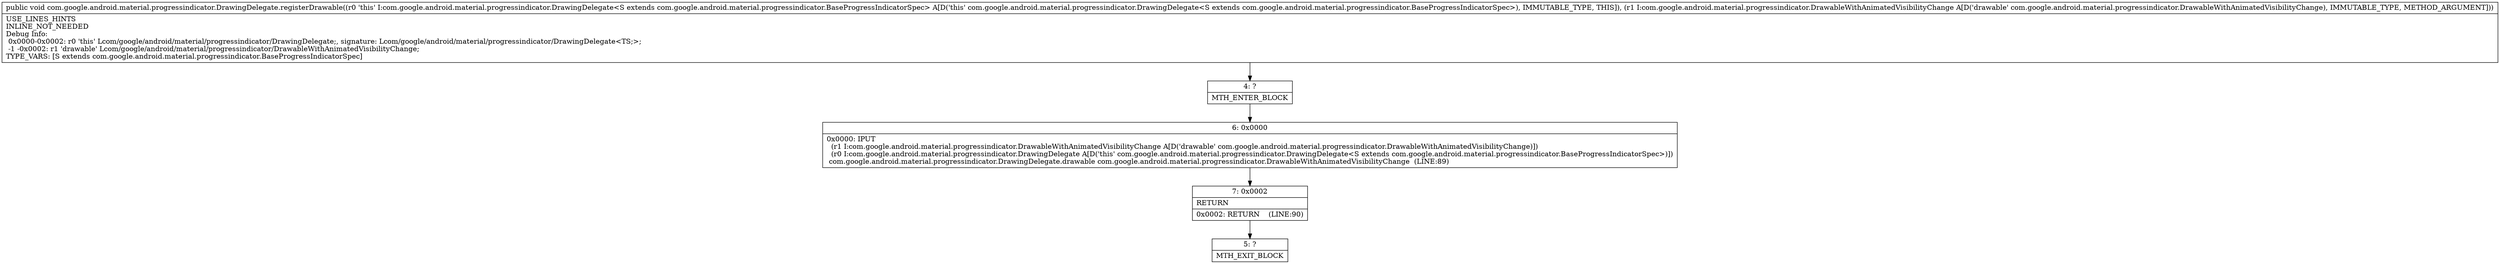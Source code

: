 digraph "CFG forcom.google.android.material.progressindicator.DrawingDelegate.registerDrawable(Lcom\/google\/android\/material\/progressindicator\/DrawableWithAnimatedVisibilityChange;)V" {
Node_4 [shape=record,label="{4\:\ ?|MTH_ENTER_BLOCK\l}"];
Node_6 [shape=record,label="{6\:\ 0x0000|0x0000: IPUT  \l  (r1 I:com.google.android.material.progressindicator.DrawableWithAnimatedVisibilityChange A[D('drawable' com.google.android.material.progressindicator.DrawableWithAnimatedVisibilityChange)])\l  (r0 I:com.google.android.material.progressindicator.DrawingDelegate A[D('this' com.google.android.material.progressindicator.DrawingDelegate\<S extends com.google.android.material.progressindicator.BaseProgressIndicatorSpec\>)])\l com.google.android.material.progressindicator.DrawingDelegate.drawable com.google.android.material.progressindicator.DrawableWithAnimatedVisibilityChange  (LINE:89)\l}"];
Node_7 [shape=record,label="{7\:\ 0x0002|RETURN\l|0x0002: RETURN    (LINE:90)\l}"];
Node_5 [shape=record,label="{5\:\ ?|MTH_EXIT_BLOCK\l}"];
MethodNode[shape=record,label="{public void com.google.android.material.progressindicator.DrawingDelegate.registerDrawable((r0 'this' I:com.google.android.material.progressindicator.DrawingDelegate\<S extends com.google.android.material.progressindicator.BaseProgressIndicatorSpec\> A[D('this' com.google.android.material.progressindicator.DrawingDelegate\<S extends com.google.android.material.progressindicator.BaseProgressIndicatorSpec\>), IMMUTABLE_TYPE, THIS]), (r1 I:com.google.android.material.progressindicator.DrawableWithAnimatedVisibilityChange A[D('drawable' com.google.android.material.progressindicator.DrawableWithAnimatedVisibilityChange), IMMUTABLE_TYPE, METHOD_ARGUMENT]))  | USE_LINES_HINTS\lINLINE_NOT_NEEDED\lDebug Info:\l  0x0000\-0x0002: r0 'this' Lcom\/google\/android\/material\/progressindicator\/DrawingDelegate;, signature: Lcom\/google\/android\/material\/progressindicator\/DrawingDelegate\<TS;\>;\l  \-1 \-0x0002: r1 'drawable' Lcom\/google\/android\/material\/progressindicator\/DrawableWithAnimatedVisibilityChange;\lTYPE_VARS: [S extends com.google.android.material.progressindicator.BaseProgressIndicatorSpec]\l}"];
MethodNode -> Node_4;Node_4 -> Node_6;
Node_6 -> Node_7;
Node_7 -> Node_5;
}

